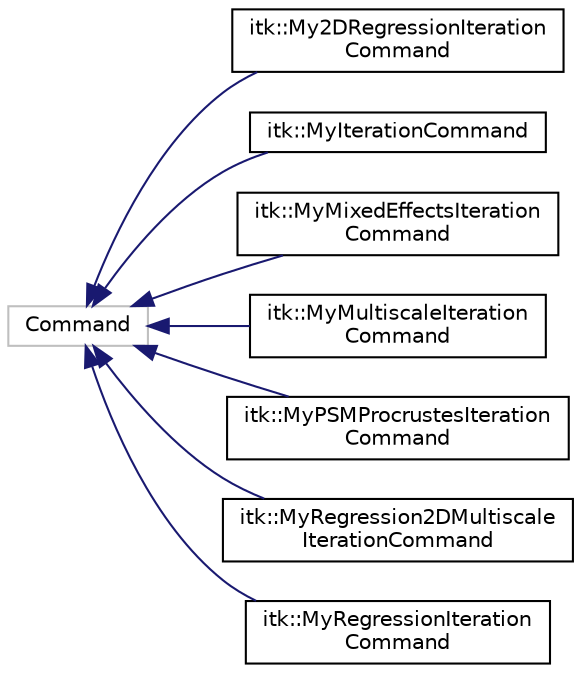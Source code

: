 digraph "Graphical Class Hierarchy"
{
  edge [fontname="Helvetica",fontsize="10",labelfontname="Helvetica",labelfontsize="10"];
  node [fontname="Helvetica",fontsize="10",shape=record];
  rankdir="LR";
  Node1 [label="Command",height=0.2,width=0.4,color="grey75", fillcolor="white", style="filled"];
  Node1 -> Node2 [dir="back",color="midnightblue",fontsize="10",style="solid",fontname="Helvetica"];
  Node2 [label="itk::My2DRegressionIteration\lCommand",height=0.2,width=0.4,color="black", fillcolor="white", style="filled",URL="$classitk_1_1_my2_d_regression_iteration_command.html"];
  Node1 -> Node3 [dir="back",color="midnightblue",fontsize="10",style="solid",fontname="Helvetica"];
  Node3 [label="itk::MyIterationCommand",height=0.2,width=0.4,color="black", fillcolor="white", style="filled",URL="$classitk_1_1_my_iteration_command.html"];
  Node1 -> Node4 [dir="back",color="midnightblue",fontsize="10",style="solid",fontname="Helvetica"];
  Node4 [label="itk::MyMixedEffectsIteration\lCommand",height=0.2,width=0.4,color="black", fillcolor="white", style="filled",URL="$classitk_1_1_my_mixed_effects_iteration_command.html"];
  Node1 -> Node5 [dir="back",color="midnightblue",fontsize="10",style="solid",fontname="Helvetica"];
  Node5 [label="itk::MyMultiscaleIteration\lCommand",height=0.2,width=0.4,color="black", fillcolor="white", style="filled",URL="$classitk_1_1_my_multiscale_iteration_command.html"];
  Node1 -> Node6 [dir="back",color="midnightblue",fontsize="10",style="solid",fontname="Helvetica"];
  Node6 [label="itk::MyPSMProcrustesIteration\lCommand",height=0.2,width=0.4,color="black", fillcolor="white", style="filled",URL="$classitk_1_1_my_p_s_m_procrustes_iteration_command.html"];
  Node1 -> Node7 [dir="back",color="midnightblue",fontsize="10",style="solid",fontname="Helvetica"];
  Node7 [label="itk::MyRegression2DMultiscale\lIterationCommand",height=0.2,width=0.4,color="black", fillcolor="white", style="filled",URL="$classitk_1_1_my_regression2_d_multiscale_iteration_command.html"];
  Node1 -> Node8 [dir="back",color="midnightblue",fontsize="10",style="solid",fontname="Helvetica"];
  Node8 [label="itk::MyRegressionIteration\lCommand",height=0.2,width=0.4,color="black", fillcolor="white", style="filled",URL="$classitk_1_1_my_regression_iteration_command.html"];
}
